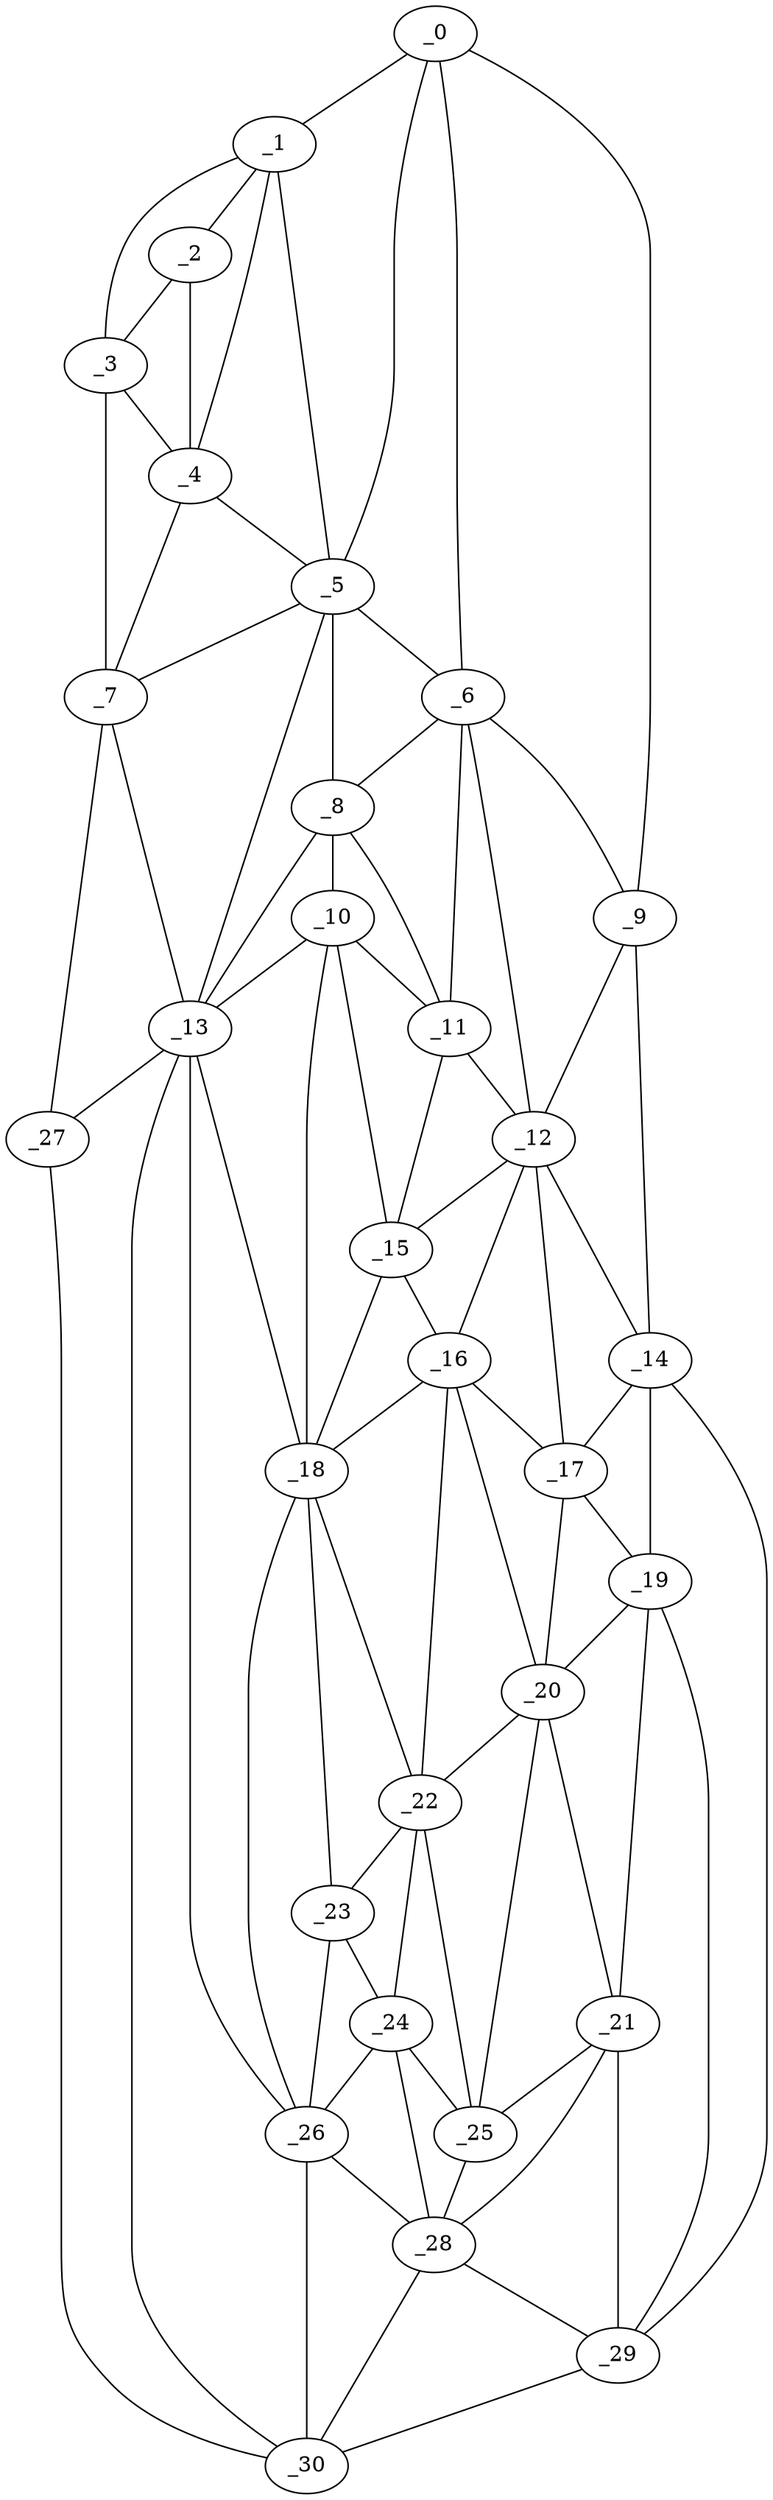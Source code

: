 graph "obj43__195.gxl" {
	_0	 [x=16,
		y=80];
	_1	 [x=31,
		y=22];
	_0 -- _1	 [valence=1];
	_5	 [x=45,
		y=36];
	_0 -- _5	 [valence=2];
	_6	 [x=57,
		y=85];
	_0 -- _6	 [valence=1];
	_9	 [x=75,
		y=118];
	_0 -- _9	 [valence=1];
	_2	 [x=36,
		y=19];
	_1 -- _2	 [valence=2];
	_3	 [x=39,
		y=13];
	_1 -- _3	 [valence=1];
	_4	 [x=43,
		y=31];
	_1 -- _4	 [valence=2];
	_1 -- _5	 [valence=2];
	_2 -- _3	 [valence=1];
	_2 -- _4	 [valence=2];
	_3 -- _4	 [valence=2];
	_7	 [x=58,
		y=4];
	_3 -- _7	 [valence=1];
	_4 -- _5	 [valence=1];
	_4 -- _7	 [valence=2];
	_5 -- _6	 [valence=2];
	_5 -- _7	 [valence=2];
	_8	 [x=73,
		y=58];
	_5 -- _8	 [valence=2];
	_13	 [x=82,
		y=47];
	_5 -- _13	 [valence=2];
	_6 -- _8	 [valence=2];
	_6 -- _9	 [valence=2];
	_11	 [x=81,
		y=75];
	_6 -- _11	 [valence=2];
	_12	 [x=81,
		y=89];
	_6 -- _12	 [valence=1];
	_7 -- _13	 [valence=1];
	_27	 [x=125,
		y=19];
	_7 -- _27	 [valence=1];
	_10	 [x=80,
		y=58];
	_8 -- _10	 [valence=2];
	_8 -- _11	 [valence=1];
	_8 -- _13	 [valence=2];
	_9 -- _12	 [valence=1];
	_14	 [x=82,
		y=118];
	_9 -- _14	 [valence=1];
	_10 -- _11	 [valence=2];
	_10 -- _13	 [valence=2];
	_15	 [x=89,
		y=75];
	_10 -- _15	 [valence=1];
	_18	 [x=99,
		y=73];
	_10 -- _18	 [valence=2];
	_11 -- _12	 [valence=2];
	_11 -- _15	 [valence=2];
	_12 -- _14	 [valence=2];
	_12 -- _15	 [valence=2];
	_16	 [x=98,
		y=92];
	_12 -- _16	 [valence=1];
	_17	 [x=98,
		y=99];
	_12 -- _17	 [valence=2];
	_13 -- _18	 [valence=2];
	_26	 [x=121,
		y=66];
	_13 -- _26	 [valence=2];
	_13 -- _27	 [valence=2];
	_30	 [x=126,
		y=36];
	_13 -- _30	 [valence=1];
	_14 -- _17	 [valence=1];
	_19	 [x=104,
		y=105];
	_14 -- _19	 [valence=1];
	_29	 [x=125,
		y=108];
	_14 -- _29	 [valence=1];
	_15 -- _16	 [valence=2];
	_15 -- _18	 [valence=2];
	_16 -- _17	 [valence=1];
	_16 -- _18	 [valence=1];
	_20	 [x=109,
		y=96];
	_16 -- _20	 [valence=2];
	_22	 [x=115,
		y=83];
	_16 -- _22	 [valence=1];
	_17 -- _19	 [valence=1];
	_17 -- _20	 [valence=2];
	_18 -- _22	 [valence=2];
	_23	 [x=118,
		y=70];
	_18 -- _23	 [valence=2];
	_18 -- _26	 [valence=2];
	_19 -- _20	 [valence=2];
	_21	 [x=110,
		y=102];
	_19 -- _21	 [valence=1];
	_19 -- _29	 [valence=2];
	_20 -- _21	 [valence=2];
	_20 -- _22	 [valence=2];
	_25	 [x=119,
		y=92];
	_20 -- _25	 [valence=2];
	_21 -- _25	 [valence=1];
	_28	 [x=125,
		y=95];
	_21 -- _28	 [valence=2];
	_21 -- _29	 [valence=1];
	_22 -- _23	 [valence=1];
	_24	 [x=119,
		y=77];
	_22 -- _24	 [valence=2];
	_22 -- _25	 [valence=2];
	_23 -- _24	 [valence=2];
	_23 -- _26	 [valence=1];
	_24 -- _25	 [valence=2];
	_24 -- _26	 [valence=2];
	_24 -- _28	 [valence=1];
	_25 -- _28	 [valence=2];
	_26 -- _28	 [valence=2];
	_26 -- _30	 [valence=1];
	_27 -- _30	 [valence=1];
	_28 -- _29	 [valence=1];
	_28 -- _30	 [valence=2];
	_29 -- _30	 [valence=1];
}
